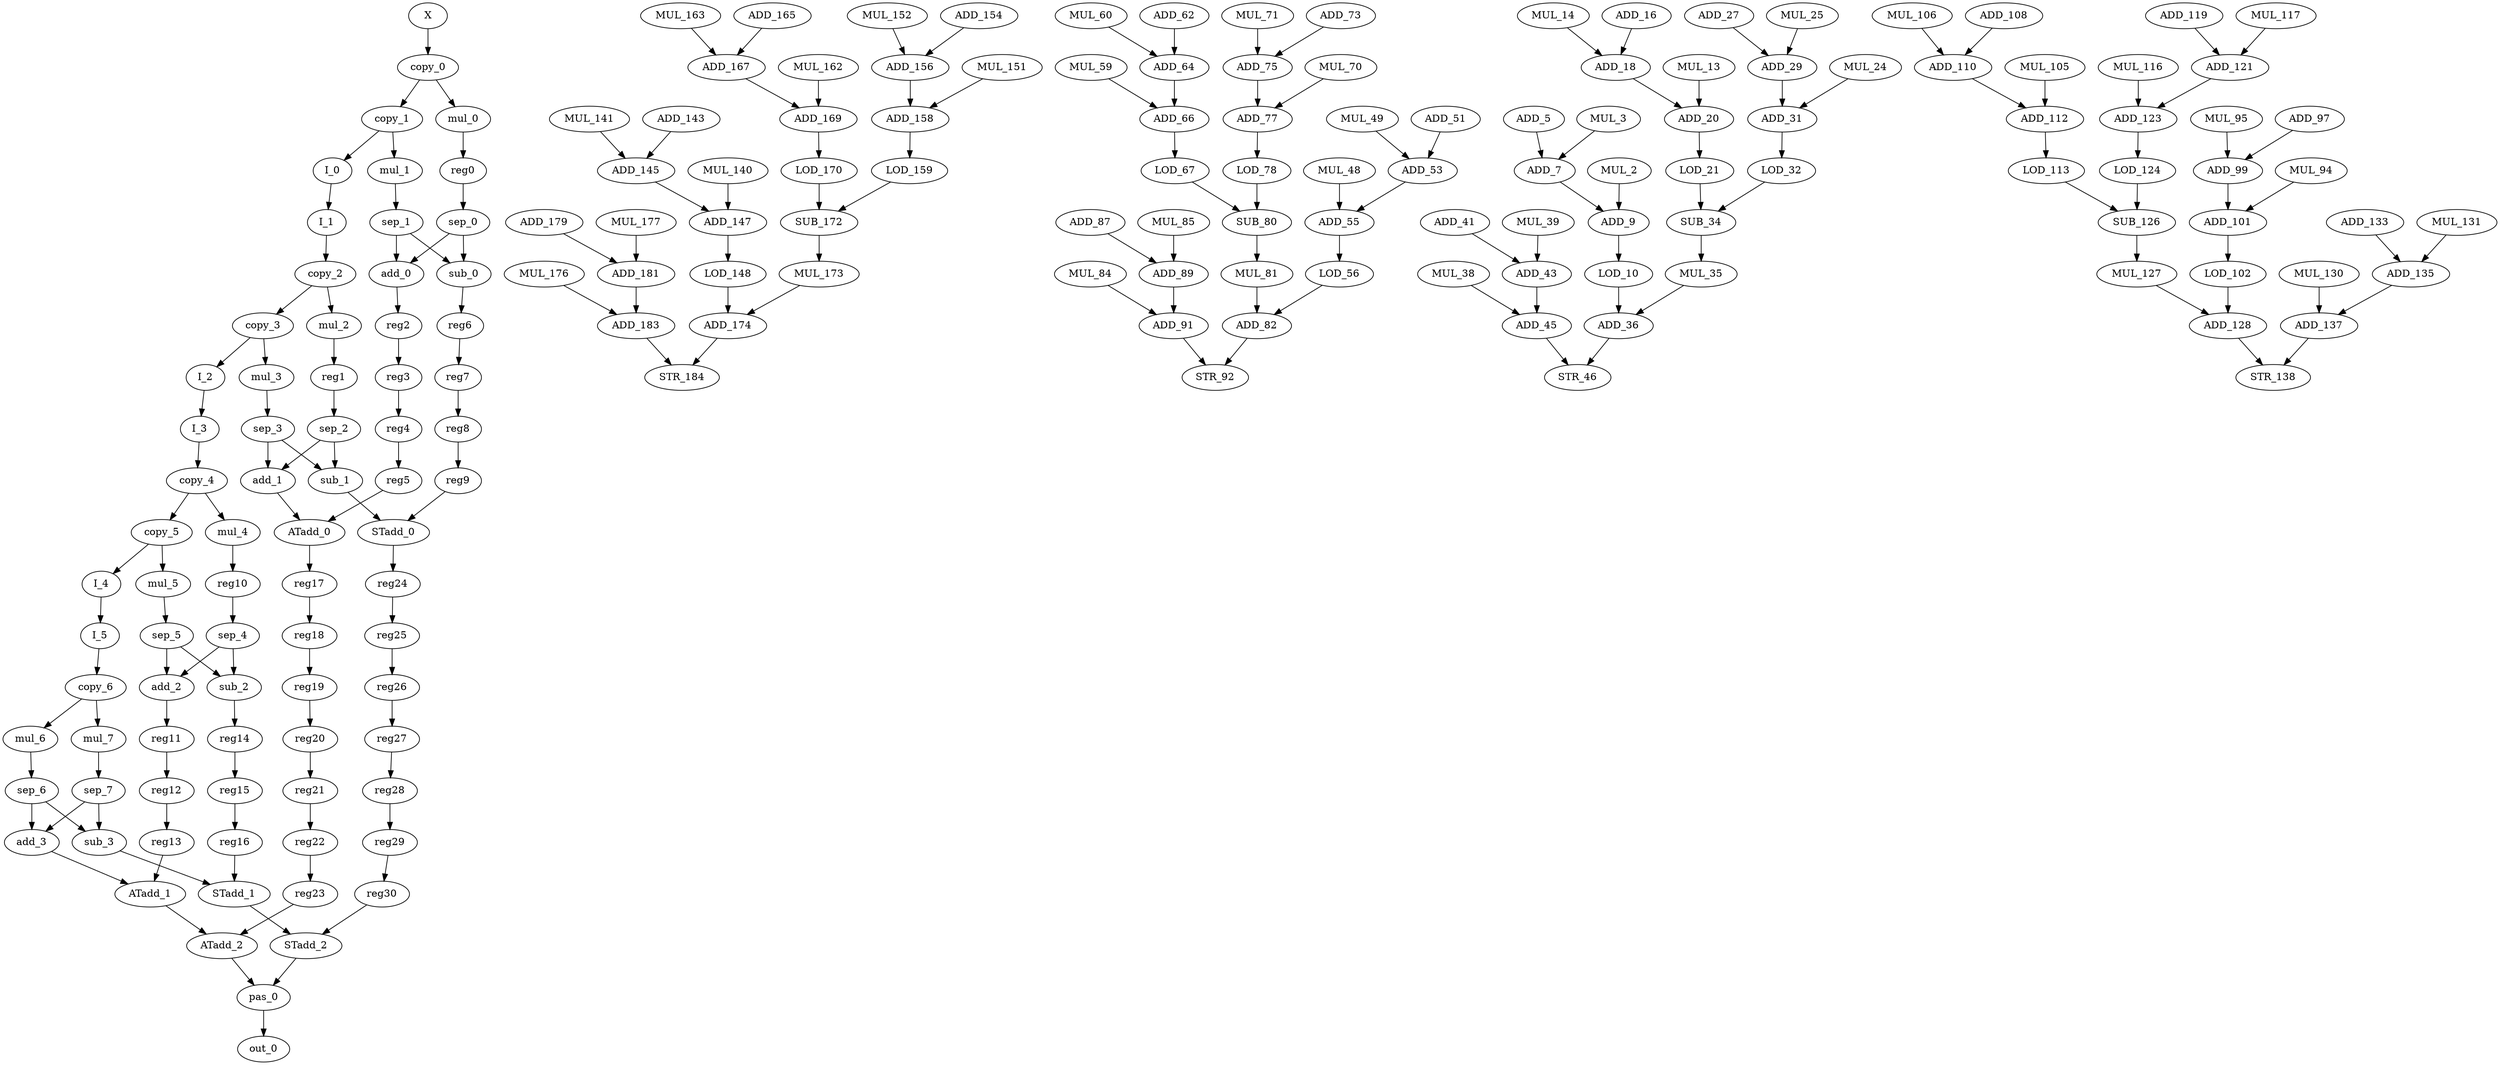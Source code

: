 digraph Fir16 {
	sub_1 [label = sub_1 ];
	ATadd_2 [label = ATadd_2 ];
	copy_2 [label = copy_2 ];
	mul_1 [label = mul_1 ];
	sub_3 [label = sub_3 ];
	copy_6 [label = copy_6 ];
	add_1 [label = add_1 ];
	add_2 [label = add_2 ];
	STadd_2 [label = STadd_2 ];
	sep_6 [label = sep_6 ];
	add_3 [label = add_3 ];
	sep_3 [label = sep_3 ];
	sep_4 [label = sep_4 ];
	sep_2 [label = sep_2 ];
	copy_5 [label = copy_5 ];
	sep_0 [label = sep_0 ];
	STadd_1 [label = STadd_1 ];
	I_3 [label = I_3 ];
	mul_5 [label = mul_5 ];
	mul_6 [label = mul_6 ];
	sep_7 [label = sep_7 ];
	STadd_0 [label = STadd_0 ];
	sep_1 [label = sep_1 ];
	I_0 [label = I_0 ];
	copy_1 [label = copy_1 ];
	mul_0 [label = mul_0 ];
	I_2 [label = I_2 ];
	ATadd_0 [label = ATadd_0 ];
	out_0 [label = out_0 ];
	sep_5 [label = sep_5 ];
	ATadd_1 [label = ATadd_1 ];
	add_0 [label = add_0 ];
	I_4 [label = I_4 ];
	pas_0 [label = pas_0 ];
	copy_0 [label = copy_0 ];
	I_5 [label = I_5 ];
	mul_7 [label = mul_7 ];
	copy_3 [label = copy_3 ];
	I_1 [label = I_1 ];
	mul_4 [label = mul_4 ];
	sub_0 [label = sub_0 ];
	sub_2 [label = sub_2 ];
	mul_2 [label = mul_2 ];
	mul_3 [label = mul_3 ];
	copy_4 [label = copy_4 ];
	X [label = X ];
	STadd_0 -> reg24;
	reg24 -> reg25; 
	reg25 -> reg26;
	reg26 -> reg27;
	reg27 -> reg28;
	reg28 -> reg29;
	reg29 -> reg30;
	reg30 -> STadd_2 [ name = 0 ];
	sep_2 -> add_1 [ name = 1 ];
	copy_3 -> mul_3 [ name = 2 ];
	mul_2 -> reg1;
	reg1 -> sep_2 [ name = 3 ];
	I_4 -> I_5 [ name = 4 ];
	sep_6 -> sub_3 [ name = 5 ];
	pas_0 -> out_0 [ name = 6 ];
	sep_4 -> add_2 [ name = 7 ];
	sep_7 -> sub_3 [ name = 8 ];
	mul_6 -> sep_6 [ name = 9 ];
	sub_3 -> STadd_1 [ name = 10 ];
	copy_1 -> mul_1 [ name = 11 ];
	ATadd_1 -> ATadd_2 [ name = 12 ];
	sep_1 -> add_0 [ name = 13 ];
	copy_0 -> copy_1 [ name = 14 ];
	copy_3 -> I_2 [ name = 15 ];
	I_5 -> copy_6 [ name = 16 ];
	add_2 -> reg11;
	reg11 -> reg12;
	reg12 -> reg13;
	reg13 -> ATadd_1 [ name = 17 ];
	copy_1 -> I_0 [ name = 18 ];
	sub_0 -> reg6;
	reg6 -> reg7;
	reg7 -> reg8;
	reg8 -> reg9;
	reg9 -> STadd_0 [ name = 19 ];
	add_1 -> ATadd_0 [ name = 20 ];
	I_0 -> I_1 [ name = 21 ];
	copy_6 -> mul_6 [ name = 22 ];
	sep_4 -> sub_2 [ name = 23 ];
	sep_0 -> add_0 [ name = 24 ];
	copy_6 -> mul_7 [ name = 25 ];
	mul_7 -> sep_7 [ name = 26 ];
	sep_5 -> sub_2 [ name = 27 ];
	mul_5 -> sep_5 [ name = 28 ];
	copy_5 -> mul_5 [ name = 29 ];
	copy_4 -> copy_5 [ name = 30 ];
	I_2 -> I_3 [ name = 31 ];
	I_1 -> copy_2 [ name = 32 ];
	STadd_1 -> STadd_2 [ name = 33 ];
	copy_5 -> I_4 [ name = 34 ];
	sep_3 -> sub_1 [ name = 35 ];
	ATadd_0 -> reg17;
	reg17 -> reg18;
	reg18 -> reg19;
	reg19 -> reg20;
	reg20 -> reg21;
	reg21 -> reg22;
	reg22 -> reg23;
	reg23 -> ATadd_2 [ name = 36 ];
	copy_4 -> mul_4 [ name = 37 ];
	I_3 -> copy_4 [ name = 38 ];
	sep_0 -> sub_0 [ name = 39 ];
	add_3 -> ATadd_1 [ name = 40 ];
	STadd_2 -> pas_0 [ name = 41 ];
	mul_1 -> sep_1 [ name = 42 ];
	sep_2 -> sub_1 [ name = 43 ];
	add_0 -> reg2;
	reg2 -> reg3;
	reg3 -> reg4;
	reg4 -> reg5;
	reg5 -> ATadd_0 [ name = 44 ];
	mul_3 -> sep_3 [ name = 45 ];
	sub_1 -> STadd_0 [ name = 46 ];
	ATadd_2 -> pas_0 [ name = 47 ];
	mul_0 -> reg0;
	reg0->sep_0 [ name = 48 ];
	copy_0 -> mul_0 [ name = 49 ];
	sep_1 -> sub_0 [ name = 50 ];
	sub_2 -> reg14;
	reg14 -> reg15;
	reg15 -> reg16;
	reg16 -> STadd_1 [ name = 51 ];
	mul_4 -> reg10;
	reg10 -> sep_4 [ name = 52 ];
	sep_7 -> add_3 [ name = 53 ];
	sep_6 -> add_3 [ name = 54 ];
	X -> copy_0 [ name = 55 ];
	sep_3 -> add_1 [ name = 56 ];
	copy_2 -> copy_3 [ name = 57 ];
	sep_5 -> add_2 [ name = 58 ];
	copy_2 -> mul_2 [ name = 59 ];
	
	ADD_158 [label = ADD_158 ];
	ADD_147 [label = ADD_147 ];
	ADD_145 [label = ADD_145 ];
	ADD_53 [label = ADD_53 ];
	ADD_179 [label = ADD_179 ];
	SUB_172 [label = SUB_172 ];
	LOD_32 [label = LOD_32 ];
	LOD_21 [label = LOD_21 ];
	MUL_116 [label = MUL_116 ];
	SUB_34 [label = SUB_34 ];
	ADD_119 [label = ADD_119 ];
	SUB_80 [label = SUB_80 ];
	ADD_156 [label = ADD_156 ];
	ADD_41 [label = ADD_41 ];
	MUL_95 [label = MUL_95 ];
	ADD_31 [label = ADD_31 ];
	MUL_176 [label = MUL_176 ];
	MUL_130 [label = MUL_130 ];
	MUL_71 [label = MUL_71 ];
	MUL_48 [label = MUL_48 ];
	ADD_27 [label = ADD_27 ];
	MUL_163 [label = MUL_163 ];
	ADD_99 [label = ADD_99 ];
	MUL_60 [label = MUL_60 ];
	ADD_169 [label = ADD_169 ];
	ADD_45 [label = ADD_45 ];
	ADD_75 [label = ADD_75 ];
	MUL_84 [label = MUL_84 ];
	LOD_159 [label = LOD_159 ];
	ADD_89 [label = ADD_89 ];
	MUL_14 [label = MUL_14 ];
	ADD_181 [label = ADD_181 ];
	ADD_165 [label = ADD_165 ];
	LOD_67 [label = LOD_67 ];
	LOD_170 [label = LOD_170 ];
	ADD_110 [label = ADD_110 ];
	LOD_10 [label = LOD_10 ];
	MUL_35 [label = MUL_35 ];
	ADD_29 [label = ADD_29 ];
	MUL_59 [label = MUL_59 ];
	ADD_16 [label = ADD_16 ];
	ADD_133 [label = ADD_133 ];
	SUB_126 [label = SUB_126 ];
	MUL_105 [label = MUL_105 ];
	STR_138 [label = STR_138 ];
	ADD_135 [label = ADD_135 ];
	ADD_87 [label = ADD_87 ];
	ADD_18 [label = ADD_18 ];
	MUL_85 [label = MUL_85 ];
	MUL_24 [label = MUL_24 ];
	ADD_66 [label = ADD_66 ];
	ADD_5 [label = ADD_5 ];
	MUL_177 [label = MUL_177 ];
	ADD_137 [label = ADD_137 ];
	MUL_117 [label = MUL_117 ];
	LOD_56 [label = LOD_56 ];
	ADD_112 [label = ADD_112 ];
	ADD_73 [label = ADD_73 ];
	ADD_174 [label = ADD_174 ];
	MUL_49 [label = MUL_49 ];
	ADD_77 [label = ADD_77 ];
	MUL_38 [label = MUL_38 ];
	ADD_183 [label = ADD_183 ];
	MUL_140 [label = MUL_140 ];
	ADD_82 [label = ADD_82 ];
	MUL_81 [label = MUL_81 ];
	MUL_106 [label = MUL_106 ];
	MUL_151 [label = MUL_151 ];
	ADD_7 [label = ADD_7 ];
	ADD_9 [label = ADD_9 ];
	ADD_128 [label = ADD_128 ];
	ADD_91 [label = ADD_91 ];
	ADD_123 [label = ADD_123 ];
	MUL_131 [label = MUL_131 ];
	MUL_141 [label = MUL_141 ];
	ADD_62 [label = ADD_62 ];
	ADD_143 [label = ADD_143 ];
	ADD_64 [label = ADD_64 ];
	STR_92 [label = STR_92 ];
	MUL_2 [label = MUL_2 ];
	ADD_43 [label = ADD_43 ];
	MUL_39 [label = MUL_39 ];
	ADD_167 [label = ADD_167 ];
	ADD_55 [label = ADD_55 ];
	ADD_108 [label = ADD_108 ];
	MUL_25 [label = MUL_25 ];
	ADD_121 [label = ADD_121 ];
	MUL_13 [label = MUL_13 ];
	ADD_97 [label = ADD_97 ];
	LOD_113 [label = LOD_113 ];
	MUL_162 [label = MUL_162 ];
	STR_46 [label = STR_46 ];
	MUL_152 [label = MUL_152 ];
	MUL_70 [label = MUL_70 ];
	LOD_78 [label = LOD_78 ];
	ADD_36 [label = ADD_36 ];
	LOD_148 [label = LOD_148 ];
	ADD_51 [label = ADD_51 ];
	MUL_94 [label = MUL_94 ];
	MUL_3 [label = MUL_3 ];
	MUL_173 [label = MUL_173 ];
	STR_184 [label = STR_184 ];
	LOD_124 [label = LOD_124 ];
	ADD_154 [label = ADD_154 ];
	ADD_101 [label = ADD_101 ];
	MUL_127 [label = MUL_127 ];
	ADD_20 [label = ADD_20 ];
	LOD_102 [label = LOD_102 ];
	ADD_91->STR_92 [ name = 0 ];
	MUL_85->ADD_89 [ name = 1 ];
	LOD_21->SUB_34 [ name = 2 ];
	MUL_106->ADD_110 [ name = 3 ];
	MUL_24->ADD_31 [ name = 4 ];
	MUL_3->ADD_7 [ name = 5 ];
	LOD_170->SUB_172 [ name = 6 ];
	LOD_159->SUB_172 [ name = 7 ];
	MUL_116->ADD_123 [ name = 8 ];
	ADD_112->LOD_113 [ name = 9 ];
	SUB_80->MUL_81 [ name = 10 ];
	ADD_143->ADD_145 [ name = 11 ];
	ADD_45->STR_46 [ name = 12 ];
	MUL_173->ADD_174 [ name = 13 ];
	ADD_16->ADD_18 [ name = 14 ];
	ADD_75->ADD_77 [ name = 15 ];
	ADD_169->LOD_170 [ name = 16 ];
	LOD_113->SUB_126 [ name = 17 ];
	LOD_56->ADD_82 [ name = 18 ];
	LOD_10->ADD_36 [ name = 19 ];
	MUL_84->ADD_91 [ name = 20 ];
	ADD_119->ADD_121 [ name = 21 ];
	ADD_82->STR_92 [ name = 22 ];
	ADD_5->ADD_7 [ name = 23 ];
	ADD_36->STR_46 [ name = 24 ];
	MUL_141->ADD_145 [ name = 25 ];
	ADD_20->LOD_21 [ name = 26 ];
	MUL_59->ADD_66 [ name = 27 ];
	MUL_35->ADD_36 [ name = 28 ];
	ADD_29->ADD_31 [ name = 29 ];
	ADD_147->LOD_148 [ name = 30 ];
	ADD_64->ADD_66 [ name = 31 ];
	LOD_32->SUB_34 [ name = 32 ];
	MUL_70->ADD_77 [ name = 33 ];
	MUL_131->ADD_135 [ name = 34 ];
	ADD_77->LOD_78 [ name = 35 ];
	ADD_31->LOD_32 [ name = 36 ];
	ADD_89->ADD_91 [ name = 37 ];
	MUL_162->ADD_169 [ name = 38 ];
	MUL_176->ADD_183 [ name = 39 ];
	LOD_124->SUB_126 [ name = 40 ];
	MUL_152->ADD_156 [ name = 41 ];
	ADD_183->STR_184 [ name = 42 ];
	ADD_62->ADD_64 [ name = 43 ];
	ADD_7->ADD_9 [ name = 44 ];
	LOD_67->SUB_80 [ name = 45 ];
	ADD_43->ADD_45 [ name = 46 ];
	ADD_18->ADD_20 [ name = 47 ];
	ADD_87->ADD_89 [ name = 48 ];
	MUL_95->ADD_99 [ name = 49 ];
	ADD_165->ADD_167 [ name = 50 ];
	SUB_172->MUL_173 [ name = 51 ];
	ADD_99->ADD_101 [ name = 52 ];
	ADD_41->ADD_43 [ name = 53 ];
	ADD_121->ADD_123 [ name = 54 ];
	MUL_38->ADD_45 [ name = 55 ];
	MUL_105->ADD_112 [ name = 56 ];
	MUL_25->ADD_29 [ name = 57 ];
	MUL_151->ADD_158 [ name = 58 ];
	ADD_154->ADD_156 [ name = 59 ];
	MUL_49->ADD_53 [ name = 60 ];
	ADD_158->LOD_159 [ name = 61 ];
	ADD_97->ADD_99 [ name = 62 ];
	LOD_148->ADD_174 [ name = 63 ];
	MUL_127->ADD_128 [ name = 64 ];
	ADD_73->ADD_75 [ name = 65 ];
	ADD_55->LOD_56 [ name = 66 ];
	MUL_14->ADD_18 [ name = 67 ];
	ADD_9->LOD_10 [ name = 68 ];
	MUL_60->ADD_64 [ name = 69 ];
	MUL_117->ADD_121 [ name = 70 ];
	ADD_145->ADD_147 [ name = 71 ];
	MUL_71->ADD_75 [ name = 72 ];
	ADD_27->ADD_29 [ name = 73 ];
	ADD_101->LOD_102 [ name = 74 ];
	ADD_133->ADD_135 [ name = 75 ];
	MUL_13->ADD_20 [ name = 76 ];
	MUL_94->ADD_101 [ name = 77 ];
	ADD_179->ADD_181 [ name = 78 ];
	ADD_123->LOD_124 [ name = 79 ];
	ADD_66->LOD_67 [ name = 80 ];
	ADD_181->ADD_183 [ name = 81 ];
	MUL_48->ADD_55 [ name = 82 ];
	MUL_2->ADD_9 [ name = 83 ];
	MUL_177->ADD_181 [ name = 84 ];
	ADD_53->ADD_55 [ name = 85 ];
	ADD_51->ADD_53 [ name = 86 ];
	MUL_163->ADD_167 [ name = 87 ];
	ADD_108->ADD_110 [ name = 88 ];
	ADD_135->ADD_137 [ name = 89 ];
	LOD_78->SUB_80 [ name = 90 ];
	ADD_167->ADD_169 [ name = 91 ];
	SUB_34->MUL_35 [ name = 92 ];
	SUB_126->MUL_127 [ name = 93 ];
	MUL_130->ADD_137 [ name = 94 ];
	ADD_174->STR_184 [ name = 95 ];
	ADD_128->STR_138 [ name = 96 ];
	MUL_140->ADD_147 [ name = 97 ];
	MUL_39->ADD_43 [ name = 98 ];
	LOD_102->ADD_128 [ name = 99 ];
	ADD_156->ADD_158 [ name = 100 ];
	ADD_137->STR_138 [ name = 101 ];
	ADD_110->ADD_112 [ name = 102 ];
	MUL_81->ADD_82 [ name = 103 ];
}
